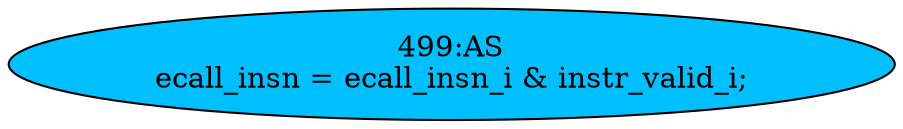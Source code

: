 strict digraph "" {
	node [label="\N"];
	"499:AS"	 [ast="<pyverilog.vparser.ast.Assign object at 0x7fefacf07810>",
		def_var="['ecall_insn']",
		fillcolor=deepskyblue,
		label="499:AS
ecall_insn = ecall_insn_i & instr_valid_i;",
		statements="[]",
		style=filled,
		typ=Assign,
		use_var="['ecall_insn_i', 'instr_valid_i']"];
}
